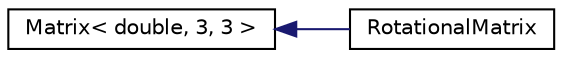 digraph "Graphical Class Hierarchy"
{
  edge [fontname="Helvetica",fontsize="10",labelfontname="Helvetica",labelfontsize="10"];
  node [fontname="Helvetica",fontsize="10",shape=record];
  rankdir="LR";
  Node0 [label="Matrix\< double, 3, 3 \>",height=0.2,width=0.4,color="black", fillcolor="white", style="filled",URL="$classMatrix.html"];
  Node0 -> Node1 [dir="back",color="midnightblue",fontsize="10",style="solid",fontname="Helvetica"];
  Node1 [label="RotationalMatrix",height=0.2,width=0.4,color="black", fillcolor="white", style="filled",URL="$classRotationalMatrix.html",tooltip="Rotational Matrix. "];
}
